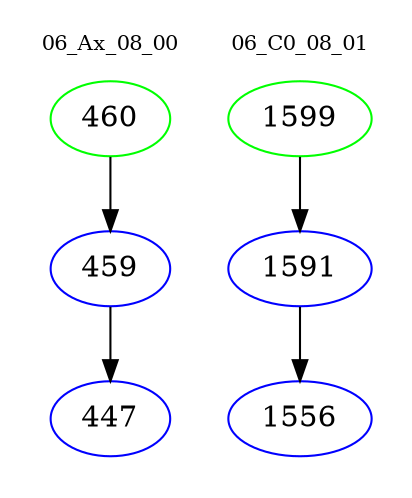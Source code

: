 digraph{
subgraph cluster_0 {
color = white
label = "06_Ax_08_00";
fontsize=10;
T0_460 [label="460", color="green"]
T0_460 -> T0_459 [color="black"]
T0_459 [label="459", color="blue"]
T0_459 -> T0_447 [color="black"]
T0_447 [label="447", color="blue"]
}
subgraph cluster_1 {
color = white
label = "06_C0_08_01";
fontsize=10;
T1_1599 [label="1599", color="green"]
T1_1599 -> T1_1591 [color="black"]
T1_1591 [label="1591", color="blue"]
T1_1591 -> T1_1556 [color="black"]
T1_1556 [label="1556", color="blue"]
}
}
